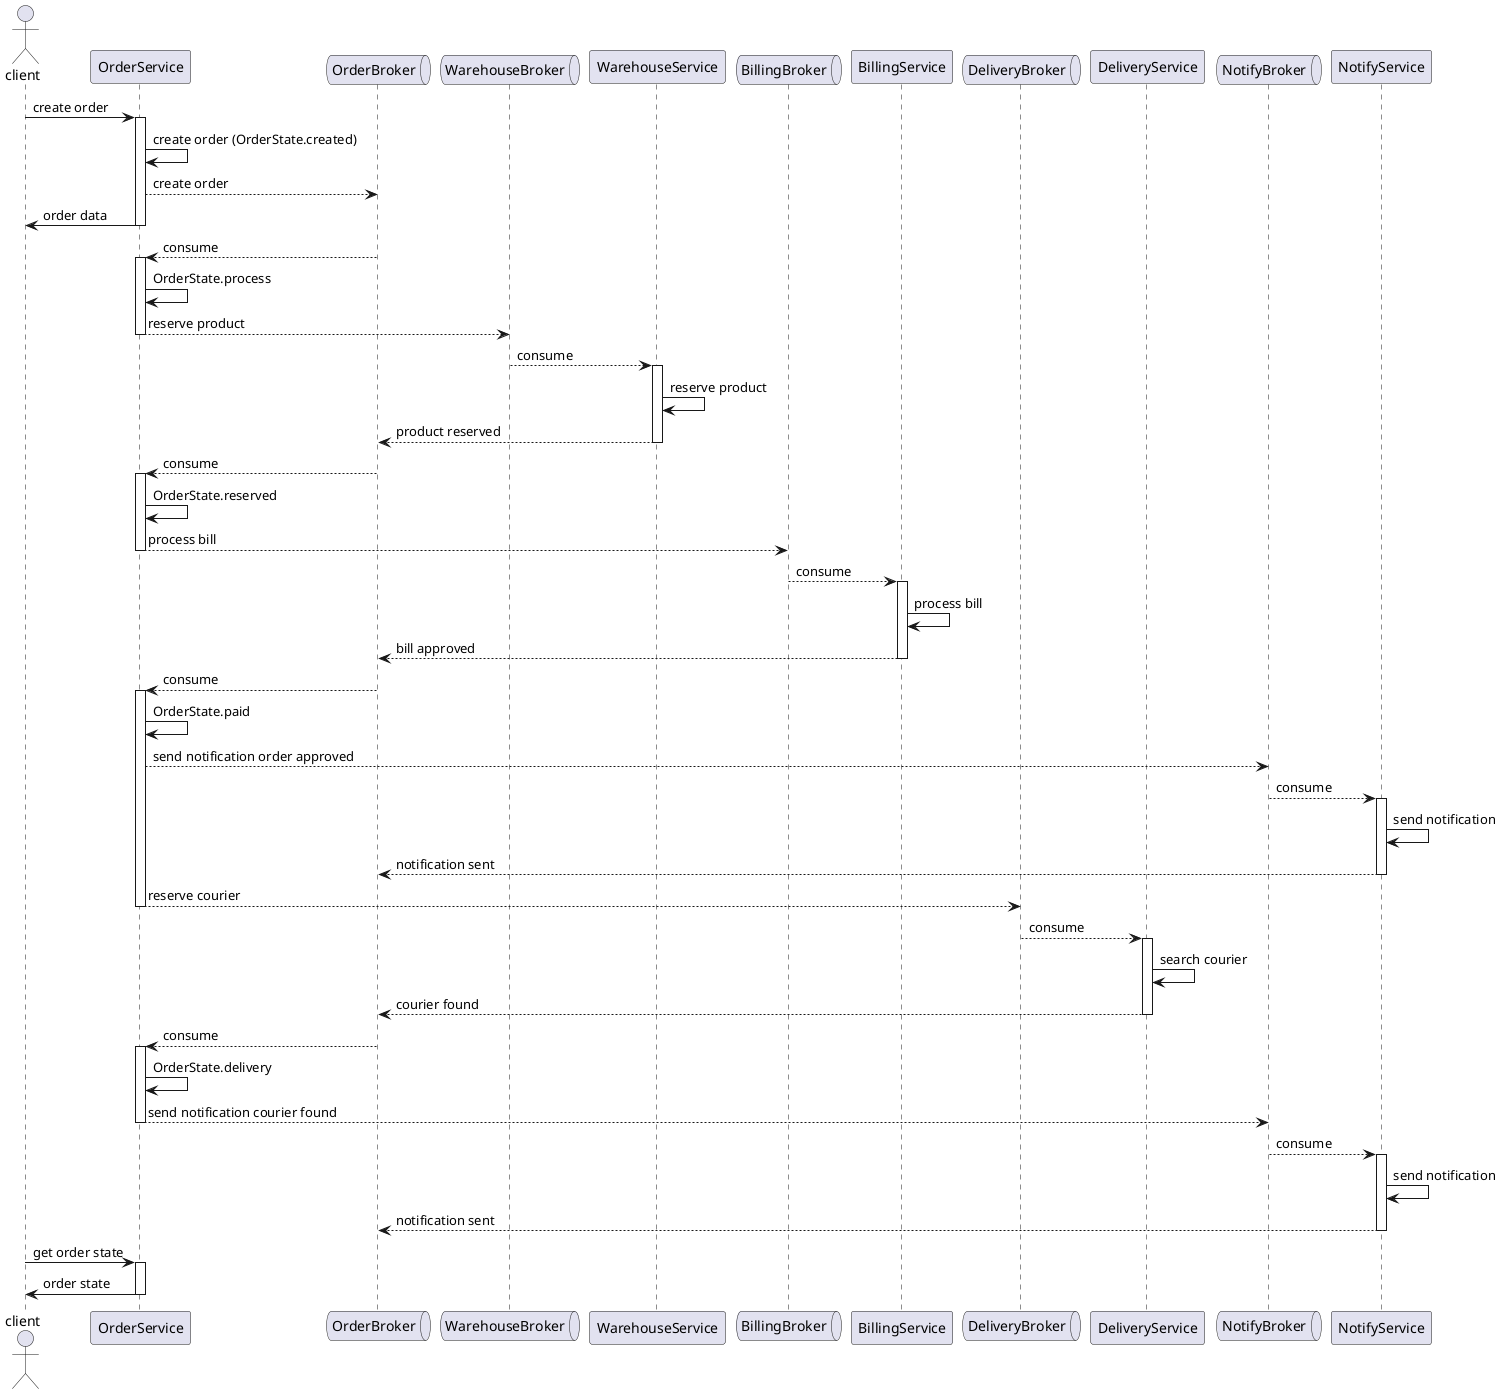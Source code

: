 @startuml
actor client as c
participant OrderService as o
queue OrderBroker as obr

queue WarehouseBroker as wbr
participant WarehouseService as w

queue BillingBroker as bbr
participant BillingService as b

queue DeliveryBroker as dbr
participant DeliveryService as d

queue NotifyBroker as nbr
participant NotifyService as n

c -> o ++: create order
o -> o: create order (OrderState.created)
o --> obr: create order
o -> c --: order data

obr --> o ++: consume
o -> o: OrderState.process

o --> wbr --: reserve product
w <-- wbr ++: consume
w -> w: reserve product
w --> obr --: product reserved

obr --> o ++: consume
o -> o: OrderState.reserved
o --> bbr -- : process bill
bbr --> b ++: consume
b -> b: process bill
b --> obr --: bill approved

obr --> o ++: consume
o -> o: OrderState.paid

o --> nbr: send notification order approved
n <-- nbr ++: consume
n -> n: send notification
n --> obr --: notification sent

o --> dbr --: reserve courier
dbr --> d ++: consume
d -> d: search courier
d --> obr --: courier found

obr --> o ++: consume
o -> o: OrderState.delivery
o --> nbr --: send notification courier found

n <-- nbr ++: consume
n -> n: send notification
n --> obr --: notification sent

c -> o ++: get order state
o -> c --: order state
@enduml